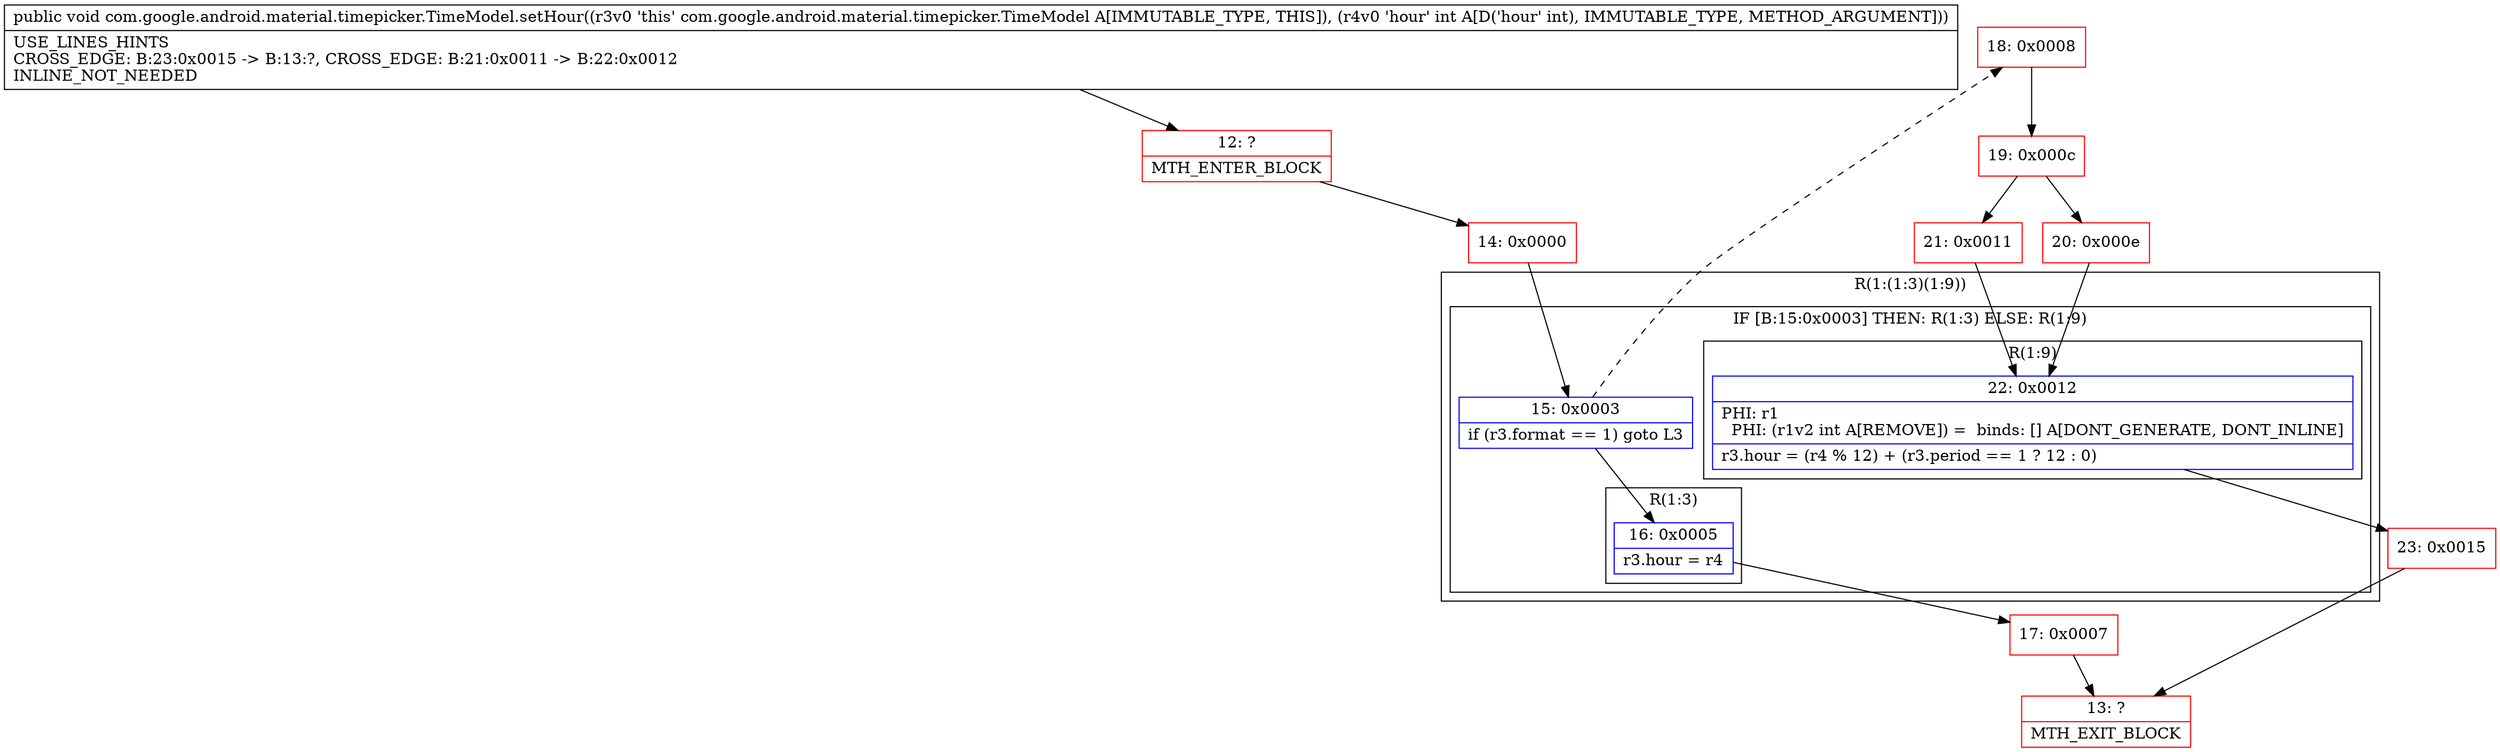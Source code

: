 digraph "CFG forcom.google.android.material.timepicker.TimeModel.setHour(I)V" {
subgraph cluster_Region_629273377 {
label = "R(1:(1:3)(1:9))";
node [shape=record,color=blue];
subgraph cluster_IfRegion_1256423943 {
label = "IF [B:15:0x0003] THEN: R(1:3) ELSE: R(1:9)";
node [shape=record,color=blue];
Node_15 [shape=record,label="{15\:\ 0x0003|if (r3.format == 1) goto L3\l}"];
subgraph cluster_Region_1604843301 {
label = "R(1:3)";
node [shape=record,color=blue];
Node_16 [shape=record,label="{16\:\ 0x0005|r3.hour = r4\l}"];
}
subgraph cluster_Region_1505279110 {
label = "R(1:9)";
node [shape=record,color=blue];
Node_22 [shape=record,label="{22\:\ 0x0012|PHI: r1 \l  PHI: (r1v2 int A[REMOVE]) =  binds: [] A[DONT_GENERATE, DONT_INLINE]\l|r3.hour = (r4 % 12) + (r3.period == 1 ? 12 : 0)\l}"];
}
}
}
Node_12 [shape=record,color=red,label="{12\:\ ?|MTH_ENTER_BLOCK\l}"];
Node_14 [shape=record,color=red,label="{14\:\ 0x0000}"];
Node_17 [shape=record,color=red,label="{17\:\ 0x0007}"];
Node_13 [shape=record,color=red,label="{13\:\ ?|MTH_EXIT_BLOCK\l}"];
Node_18 [shape=record,color=red,label="{18\:\ 0x0008}"];
Node_19 [shape=record,color=red,label="{19\:\ 0x000c}"];
Node_20 [shape=record,color=red,label="{20\:\ 0x000e}"];
Node_23 [shape=record,color=red,label="{23\:\ 0x0015}"];
Node_21 [shape=record,color=red,label="{21\:\ 0x0011}"];
MethodNode[shape=record,label="{public void com.google.android.material.timepicker.TimeModel.setHour((r3v0 'this' com.google.android.material.timepicker.TimeModel A[IMMUTABLE_TYPE, THIS]), (r4v0 'hour' int A[D('hour' int), IMMUTABLE_TYPE, METHOD_ARGUMENT]))  | USE_LINES_HINTS\lCROSS_EDGE: B:23:0x0015 \-\> B:13:?, CROSS_EDGE: B:21:0x0011 \-\> B:22:0x0012\lINLINE_NOT_NEEDED\l}"];
MethodNode -> Node_12;Node_15 -> Node_16;
Node_15 -> Node_18[style=dashed];
Node_16 -> Node_17;
Node_22 -> Node_23;
Node_12 -> Node_14;
Node_14 -> Node_15;
Node_17 -> Node_13;
Node_18 -> Node_19;
Node_19 -> Node_20;
Node_19 -> Node_21;
Node_20 -> Node_22;
Node_23 -> Node_13;
Node_21 -> Node_22;
}

